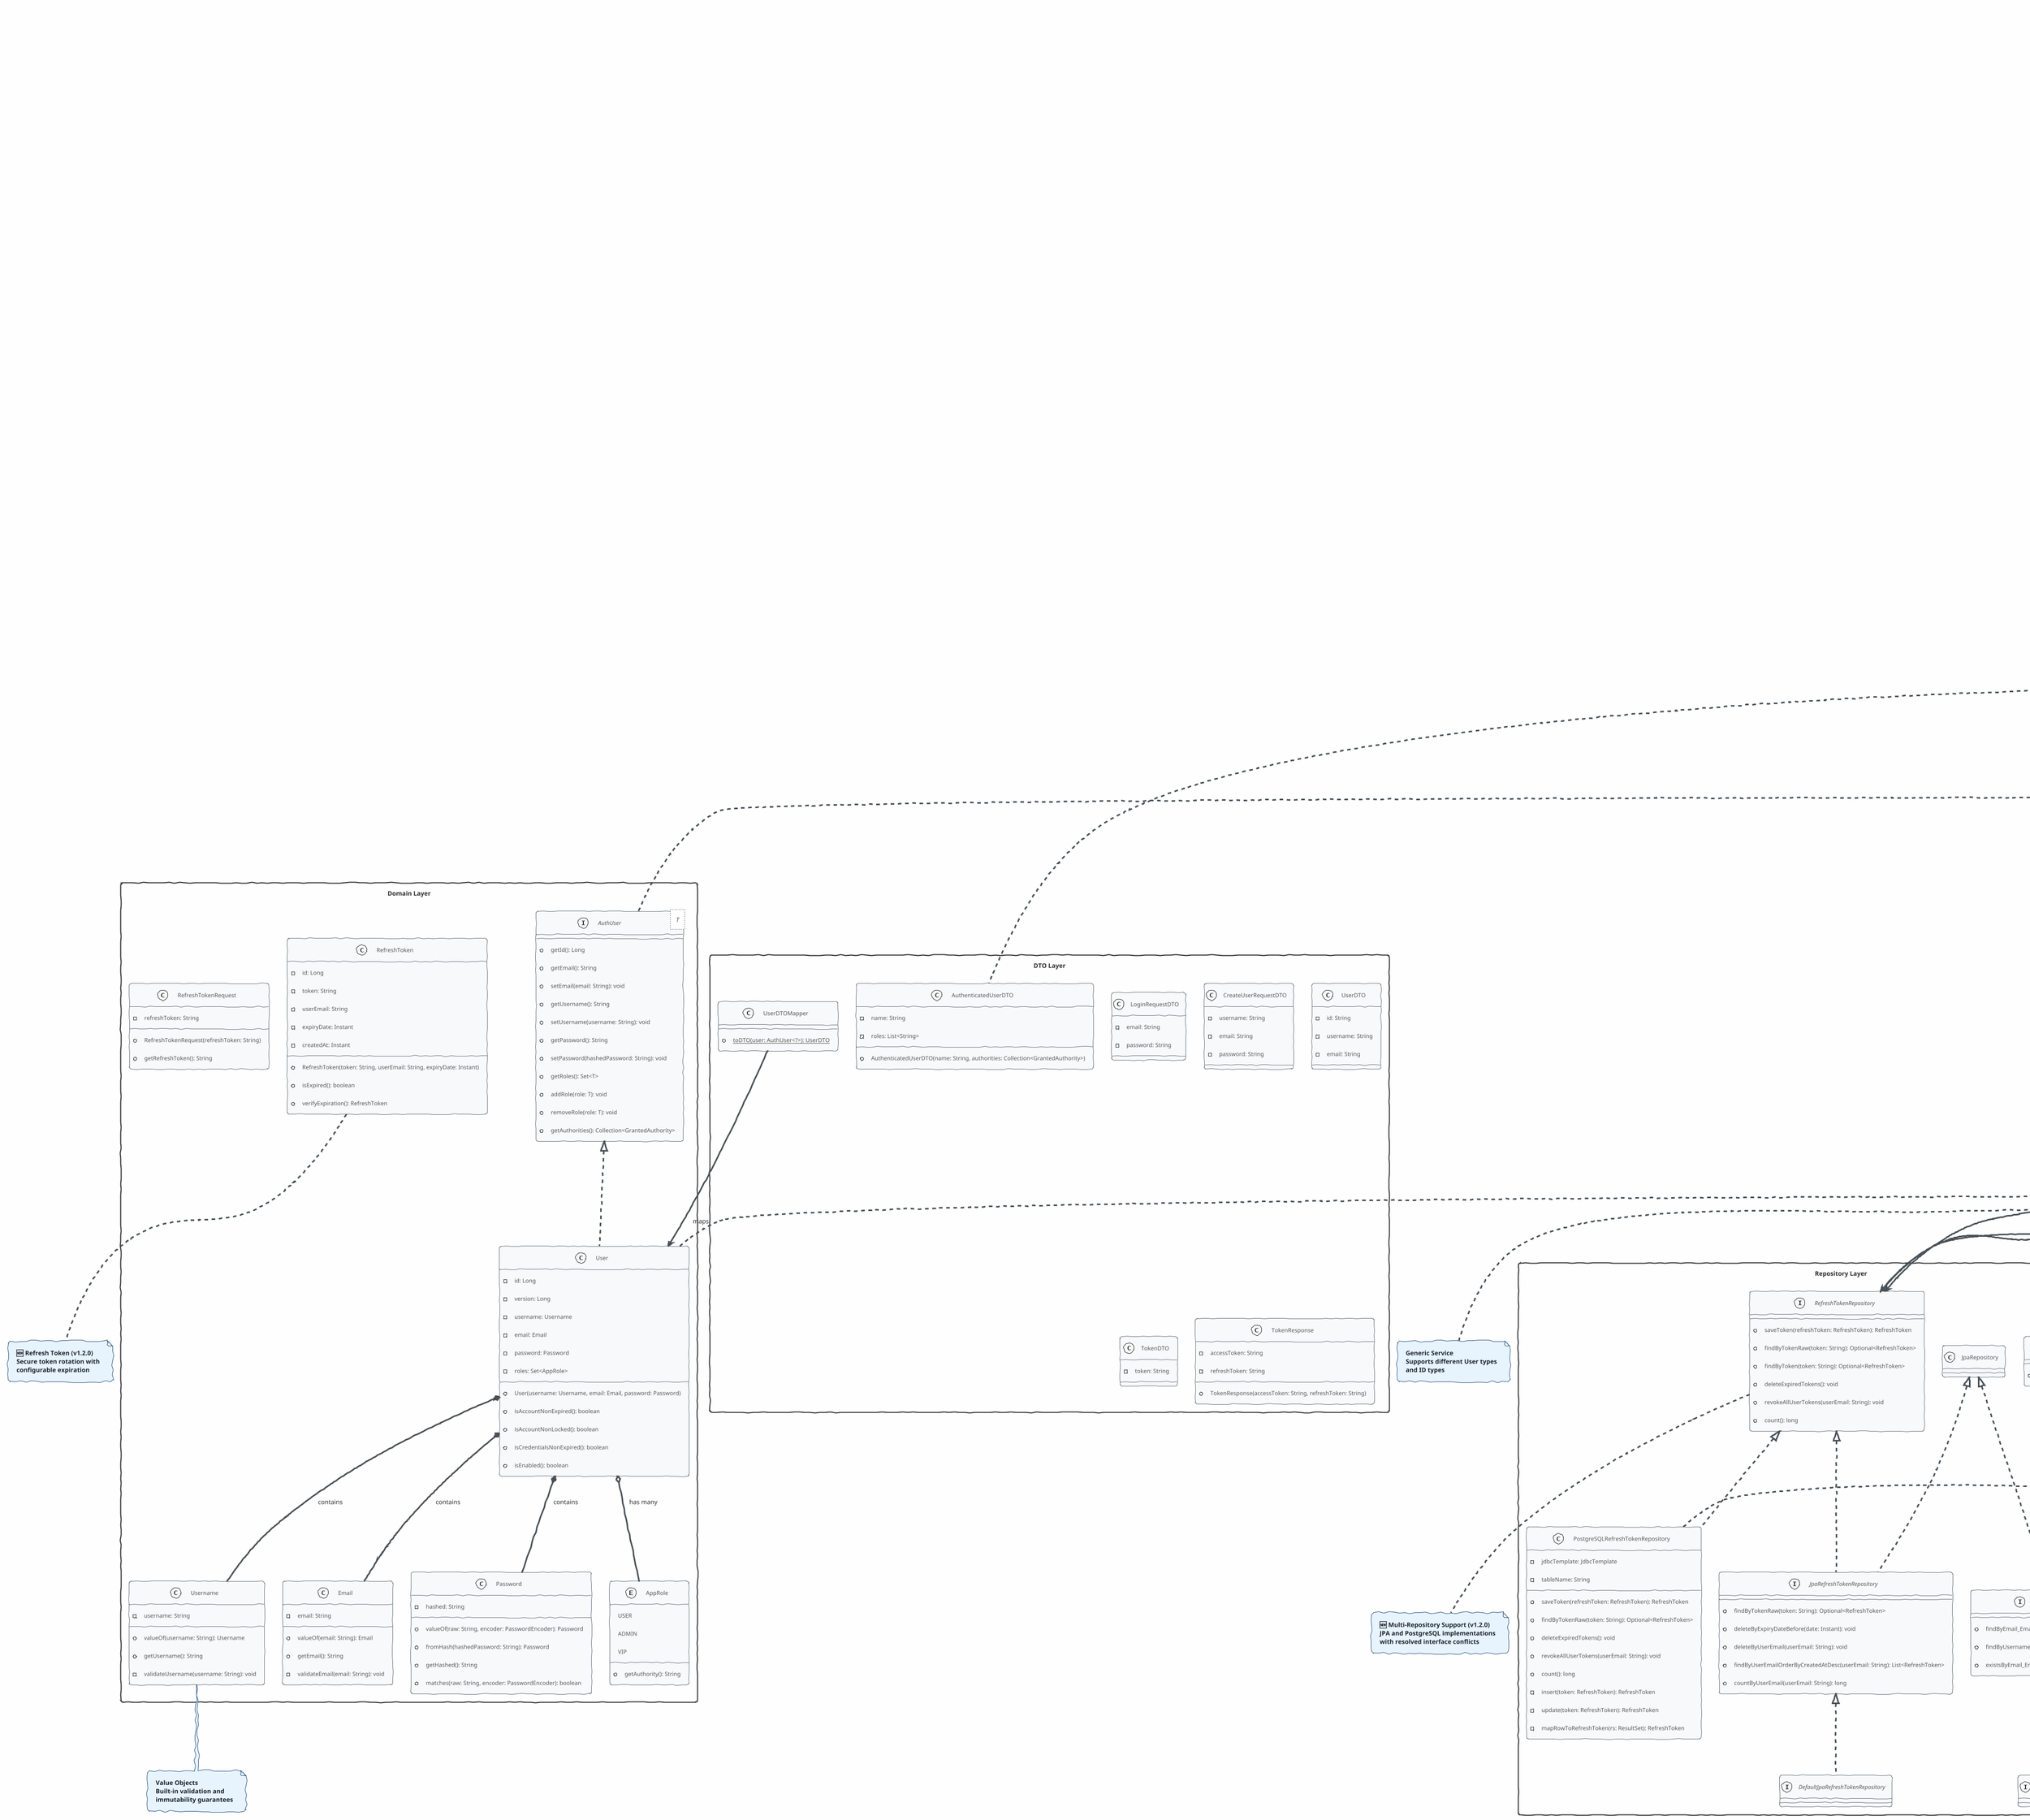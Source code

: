 @startuml Ricardo Auth Spring Boot Starter - Class Diagram

!define SPOTLESS_THEME
!theme sketchy-outline
skinparam backgroundColor #FEFEFE
skinparam classBackgroundColor #F8F9FA
skinparam classBorderColor #6C757D
skinparam arrowColor #495057
skinparam noteBackgroundColor #E8F4FD
skinparam noteBorderColor #2C5282
skinparam noteFontColor #1A202C
skinparam noteFontStyle bold
skinparam padding 10
skinparam classFontSize 11
skinparam packageFontSize 12

title Ricardo Auth Spring Boot Starter\nArchitecture Overview (v2.0.0)

!define DIRECTION left to right

package "Domain Layer" <<Rectangle>> {
    
    interface "AuthUser<T>" as AuthUser {
        +getId(): Long
        +getEmail(): String
        +setEmail(email: String): void
        +getUsername(): String
        +setUsername(username: String): void
        +getPassword(): String
        +setPassword(hashedPassword: String): void
        +getRoles(): Set<T>
        +addRole(role: T): void
        +removeRole(role: T): void
        +getAuthorities(): Collection<GrantedAuthority>
    }
    
    class User {
        -id: Long
        -version: Long
        -username: Username
        -email: Email
        -password: Password
        -roles: Set<AppRole>
        +User(username: Username, email: Email, password: Password)
        +isAccountNonExpired(): boolean
        +isAccountNonLocked(): boolean
        +isCredentialsNonExpired(): boolean
        +isEnabled(): boolean
    }
    
    class Username {
        -username: String
        +valueOf(username: String): Username
        +getUsername(): String
        -validateUsername(username: String): void
    }
    
    class Email {
        -email: String
        +valueOf(email: String): Email
        +getEmail(): String
        -validateEmail(email: String): void
    }
    
    class Password {
        -hashed: String
        +valueOf(raw: String, encoder: PasswordEncoder): Password
        +fromHash(hashedPassword: String): Password
        +getHashed(): String
        +matches(raw: String, encoder: PasswordEncoder): boolean
    }
    
    enum AppRole {
        USER
        ADMIN
        VIP
        +getAuthority(): String
    }
    
    ' NEW: Refresh Token Domain
    class RefreshToken {
        -id: Long
        -token: String
        -userEmail: String
        -expiryDate: Instant
        -createdAt: Instant
        +RefreshToken(token: String, userEmail: String, expiryDate: Instant)
        +isExpired(): boolean
        +verifyExpiration(): RefreshToken
    }
    
    class RefreshTokenRequest {
        -refreshToken: String
        +RefreshTokenRequest(refreshToken: String)
        +getRefreshToken(): String
    }
    
    User .up.|> AuthUser
    User *-- Username : contains
    User *-- Email : contains
    User *-- Password : contains
    User o-- AppRole : has many
}

package "Core Interfaces" <<Rectangle>> {
    
    interface "UserService<T, ID>" as UserService {
        +createUser(user: T): T
        +getUserById(id: ID): T
        +getUserByEmail(email: String): T
        +getUserByUsername(username: String): T
        +emailExists(email: String): boolean
        +usernameExists(username: String): boolean
        +updateUser(id: ID, user: T): T
        +deleteUser(id: ID): void
        +getAllUsers(): List<T>
    }
    
    interface JwtService {
        +generateAccessToken(subject: String, authorities: Collection<GrantedAuthority>): String
        +extractSubject(token: String): String
        +isTokenValid(token: String): boolean
        +isTokenValid(token: String, email: String): boolean
    }
    
    interface PasswordPolicyService {
        +validatePassword(password: String): boolean
        +generateSecurePassword(): String
    }
    
    interface AuthenticatedUser {
        +getName(): String
        +getRoles(): List<String>
    }
    
    ' NEW: Refresh Token Service
    interface "RefreshTokenService<U, ID>" as RefreshTokenService {
        +createRefreshToken(user: U): RefreshToken
        +findByToken(token: String): Optional<RefreshToken>
        +verifyExpiration(token: RefreshToken): RefreshToken
        +deleteByToken(token: String): void
        +deleteAllByUserEmail(userEmail: String): void
    }
}


package "Repository Layer" <<Rectangle>> {
    
    interface "UserRepository<U, ID>" as UserRepository {
        +findByEmail(email: String): Optional<U>
    }
    
    interface "UserJpaRepository<U, ID>" as UserJpaRepository {
        +findByEmail_Email(email: String): Optional<U>
        +findByUsername_Username(username: String): Optional<U>
        +existsByEmail_Email(email: String): boolean
    }
    
    interface DefaultUserJpaRepository {
        ' Inherits from UserJpaRepository
    }
    
    ' NEW: Refresh Token Repository Architecture
    interface RefreshTokenRepository {
        +saveToken(refreshToken: RefreshToken): RefreshToken
        +findByTokenRaw(token: String): Optional<RefreshToken>
        +findByToken(token: String): Optional<RefreshToken>
        +deleteExpiredTokens(): void
        +revokeAllUserTokens(userEmail: String): void
        +count(): long
    }
    
    interface JpaRefreshTokenRepository {
        +findByTokenRaw(token: String): Optional<RefreshToken>
        +deleteByExpiryDateBefore(date: Instant): void
        +deleteByUserEmail(userEmail: String): void
        +findByUserEmailOrderByCreatedAtDesc(userEmail: String): List<RefreshToken>
        +countByUserEmail(userEmail: String): long
    }
    
    interface DefaultJpaRefreshTokenRepository {
        ' Inherits from JpaRefreshTokenRepository
    }
    
    class PostgreSQLRefreshTokenRepository {
        -jdbcTemplate: JdbcTemplate
        -tableName: String
        +saveToken(refreshToken: RefreshToken): RefreshToken
        +findByTokenRaw(token: String): Optional<RefreshToken>
        +deleteExpiredTokens(): void
        +revokeAllUserTokens(userEmail: String): void
        +count(): long
        -insert(token: RefreshToken): RefreshToken
        -update(token: RefreshToken): RefreshToken
        -mapRowToRefreshToken(rs: ResultSet): RefreshToken
    }
    
    UserJpaRepository .up.|> UserRepository
    UserJpaRepository .up.|> JpaRepository
    DefaultUserJpaRepository .up.|> UserJpaRepository
    JpaRefreshTokenRepository .up.|> RefreshTokenRepository
    JpaRefreshTokenRepository .up.|> JpaRepository
    DefaultJpaRefreshTokenRepository .up.|> JpaRefreshTokenRepository
    PostgreSQLRefreshTokenRepository .up.|> RefreshTokenRepository
}

package "Controller Layer" <<Rectangle>> {
    
    class AuthController {
        -jwtService: JwtService
        -authenticationManager: AuthenticationManager
        -refreshTokenService: RefreshTokenService
        -blocklist: TokenBlocklist
        +login(request: LoginRequestDTO, response: HttpServletResponse): ResponseEntity
        +refresh(refreshTokenCookie: String, response: HttpServletResponse): ResponseEntity
        +logout(response: HttpServletResponse): ResponseEntity
        +revokeToken(token: String): ResponseEntity
        +getAuthenticatedUser(authentication: Authentication): ResponseEntity<AuthenticatedUserDTO>
    }
    
    class UserController {
        -userService: UserService<User, Long>
        -passwordEncoder: PasswordEncoder
        -passwordPolicyService: PasswordPolicyService
        +createUser(request: CreateUserRequestDTO): ResponseEntity<UserDTO>
        +getUserById(id: Long): ResponseEntity<UserDTO>
        +getUserByEmail(email: String): ResponseEntity<UserDTO>
        +updateUser(id: Long, request: CreateUserRequestDTO): ResponseEntity<UserDTO>
        +deleteUser(id: Long): ResponseEntity<Void>
    }
    
}

package "DTO Layer" <<Rectangle>> {
    
    class LoginRequestDTO {
        -email: String
        -password: String
    }
    
    class CreateUserRequestDTO {
        -username: String
        -email: String
        -password: String
    }
    
    class UserDTO {
        -id: String
        -username: String
        -email: String
    }
    
    class TokenDTO {
        -token: String
    }
    
    ' NEW: Updated for refresh tokens
    class TokenResponse {
        -accessToken: String
        -refreshToken: String
        +TokenResponse(accessToken: String, refreshToken: String)
    }
    
    class AuthenticatedUserDTO {
        -name: String
        -roles: List<String>
        +AuthenticatedUserDTO(name: String, authorities: Collection<GrantedAuthority>)
    }
    
    class UserDTOMapper {
        +{static} toDTO(user: AuthUser<?>): UserDTO
    }
    
    AuthenticatedUserDTO .up.|> AuthenticatedUser
}

package "Security Configuration" <<Rectangle>> {
    
    class SecurityConfig {
        -jwtAuthFilter: JwtAuthFilter
        -userDetailsService: UserDetailsService
        +filterChain(http: HttpSecurity): SecurityFilterChain
        +authenticationManager(config: AuthenticationConfiguration): AuthenticationManager
        +passwordEncoder(): PasswordEncoder
    }
    
    class JwtAuthFilter {
        -jwtService: JwtService
        -tokenBlocklist: TokenBlocklist
        +doFilterInternal(request: HttpServletRequest, response: HttpServletResponse, filterChain: FilterChain): void
        ' Extracts JWT from access_token cookie
    }
    
    JwtAuthFilter .up.|> OncePerRequestFilter
}

package "Auto Configuration" <<Rectangle>> {
    
    class AuthAutoConfiguration {
        +jwtService(): JwtService
        +passwordPolicyService(authProperties: AuthProperties): PasswordPolicyService
        +userService(userRepository: UserRepository, passwordPolicy: PasswordPolicyService): UserService<User, Long>
        +refreshTokenService(refreshTokenRepository: RefreshTokenRepository, userService: UserService, authProperties: AuthProperties): RefreshTokenService
        +refreshTokenCleanupService(refreshTokenRepository: RefreshTokenRepository, authProperties: AuthProperties): RefreshTokenCleanupService
        +userDetailsService(userRepository: UserRepository): UserDetailsServiceImpl
        +jwtAuthFilter(jwtService: JwtService): JwtAuthFilter
        +authController(jwtService: JwtService, authManager: AuthenticationManager, refreshTokenService: RefreshTokenService): AuthController
        +userController(userService: UserService<User, Long>, passwordEncoder: PasswordEncoder, passwordPolicyService: PasswordPolicyService): UserController
        +postgresqlRefreshTokenRepository(dataSource: DataSource, authProperties: AuthProperties): PostgreSQLRefreshTokenRepository
    }
    
    class AuthProperties {
        -enabled: boolean
        -jwt: Jwt
        -refreshTokens: RefreshTokens
        -passwordPolicy: PasswordPolicy
        -controllers: Controllers
    }
    
    class "AuthProperties.Jwt" as JwtProps {
        -secret: String
        -accessTokenExpiration: long
        -refreshTokenExpiration: long
    }
    
    ' NEW: Refresh Token Configuration
    class "AuthProperties.RefreshTokens" as RefreshTokensProps {
        -enabled: boolean
        -maxTokensPerUser: int
        -rotateOnRefresh: boolean
        -cleanupInterval: long
        -autoCleanup: boolean
        -repository: Repository
    }
    
    class "AuthProperties.RefreshTokens.Repository" as RepositoryProps {
        -type: RefreshTokenRepositoryType
        -database: Database
    }
    
    class "AuthProperties.PasswordPolicy" as PasswordPolicyProps {
        -minLength: int
        -maxLength: int
        -requireUppercase: boolean
        -requireLowercase: boolean
        -requireDigits: boolean
        -requireSpecialChars: boolean
        -specialCharacters: String
        -preventCommonPasswords: boolean
        -commonPasswordsFilePath: String
    }
    
    class "AuthProperties.Controllers" as ControllersProps {
        -auth: Controller
        -user: Controller
    }
    
    enum RefreshTokenRepositoryType {
        JPA
        POSTGRESQL
    }
    
    AuthProperties *-- JwtProps
    AuthProperties *-- RefreshTokensProps
    AuthProperties *-- PasswordPolicyProps
    AuthProperties *-- ControllersProps
    RefreshTokensProps *-- RepositoryProps
    RepositoryProps --> RefreshTokenRepositoryType

}

package "Exception Handling" <<Rectangle>> {
    
    class GlobalExceptionHandler {
        +handleDuplicateResourceException(ex: DuplicateResourceException): ResponseEntity<ErrorResponse>
        +handleResourceNotFoundException(ex: ResourceNotFoundException): ResponseEntity<ErrorResponse>
        +handleTokenExpiredException(ex: TokenExpiredException): ResponseEntity<ErrorResponse>
        +handleValidationException(ex: MethodArgumentNotValidException): ResponseEntity<ErrorResponse>
        +handleGenericException(ex: Exception): ResponseEntity<ErrorResponse>
    }
    
    class DuplicateResourceException {
        +DuplicateResourceException(message: String)
    }
    
    class ResourceNotFoundException {
        +ResourceNotFoundException(message: String)
    }
    
    ' NEW: Token Exception
    class TokenExpiredException {
        +TokenExpiredException(message: String)
    }
    
    class ErrorResponse {
        -message: String
        -timestamp: LocalDateTime
    }
}

package "Service Layer" <<Rectangle>> {

    class UserServiceImpl {
        -userRepository: UserRepository
        +createUser(user: User): User
        +getUserByEmail(email: String): User
        +emailExists(email: String): boolean
        +usernameExists(username: String): boolean
        +updateUser(id: Long, user: User): User
        +deleteUser(id: Long): void
        +getAllUsers(): List<User>
    }

    class JwtServiceImpl {
        -secret: String
        -accessTokenExpiration: long
        -key: Key
        +generateAccessToken(subject: String, authorities: Collection<GrantedAuthority>): String
        +isTokenValid(token: String, email: String): boolean
        -createToken(claims: Map<String, Object>, subject: String): String
        -getKey(): Key
    }

    class PasswordPolicy {
        -authProperties: AuthProperties
        -minLength: int
        -maxLength: int
        -requireUpperCase: boolean
        -requireLowerCase: boolean
        -requireDigit: boolean
        -requireSpecialChar: boolean
        -specialCharacters: String
        -preventCommonPasswords: boolean
        -commonPasswords: Set<String>
        +PasswordPolicy(authProperties: AuthProperties)
        +validatePassword(password: String): boolean
        +generateSecurePassword(): String
        -loadCommonPasswords(): Set<String>
        -validateLength(password: String): void
        -validateCharacterRequirements(password: String): void
        -validateCommonPassword(password: String): void
    }

    class UserDetailsServiceImpl {
        -userService: UserService<User, Long>
        +loadUserByUsername(email: String): UserDetails
    }

    ' NEW: Refresh Token Service Implementation
    class RefreshTokenServiceImpl {
        -refreshTokenRepository: RefreshTokenRepository
        -userService: UserService
        -authProperties: AuthProperties
        +createRefreshToken(user: AuthUser): RefreshToken
        +findByToken(token: String): Optional<RefreshToken>
        +verifyExpiration(token: RefreshToken): RefreshToken
        +deleteByToken(token: String): void
        +deleteAllByUserEmail(userEmail: String): void
    }

    ' NEW: Refresh Token Cleanup Service
    class RefreshTokenCleanupService {
        -refreshTokenRepository: RefreshTokenRepository
        -authProperties: AuthProperties
        +cleanupExpiredTokens(): void
        +cleanupExpiredTokensForUser(userEmail: String): void
    }

    UserServiceImpl .up.|> UserService
    JwtServiceImpl .up.|> JwtService
    PasswordPolicy .up.|> PasswordPolicyService
    UserDetailsServiceImpl .up.|> UserDetailsService
    RefreshTokenServiceImpl .up.|> RefreshTokenService
    UserServiceImpl --> PasswordPolicyService : validates passwords
    RefreshTokenServiceImpl --> UserService : uses
    RefreshTokenCleanupService --> RefreshTokenRepository : cleans up
}


' Relationships
UserServiceImpl --> UserRepository : uses
UserDetailsServiceImpl --> UserService : uses
AuthController --> JwtService : uses
AuthController --> RefreshTokenService : uses
UserController --> UserService : uses
UserController --> PasswordPolicyService : uses
JwtAuthFilter --> JwtService : uses
SecurityConfig --> JwtAuthFilter : configures
UserDTOMapper --> User : maps
RefreshTokenCleanupService --> RefreshTokenRepository : uses
RefreshTokenServiceImpl --> RefreshTokenRepository : uses

' Notes with better styling
note right of AuthUser #E8F4FD
  **Generic Interface**
  Allows custom role types and
  enables polymorphic behavior
end note

note right of User #E8F4FD
  **UserDetails Implementation**
  Integrates with Spring Security
  for authentication
end note

note bottom of Username #E8F4FD
  **Value Objects**
  Built-in validation and
  immutability guarantees
end note

note bottom of RefreshToken #E8F4FD
  **🆕 Refresh Token (v1.2.0)**
  Secure token rotation with
  configurable expiration
end note

note bottom of RefreshTokenRepository #E8F4FD
  **🆕 Multi-Repository Support (v1.2.0)**
  JPA and PostgreSQL implementations
  with resolved interface conflicts
end note

note bottom of UserServiceImpl #E8F4FD
  **Generic Service**
  Supports different User types
  and ID types
end note

note top of AuthAutoConfiguration #E8F4FD
  **Auto-Configuration**
  Automatically configures beans
  when starter is included
end note



note right of RefreshTokenServiceImpl #E8F4FD
  **🆕 Refresh Token Service (v1.2.0)**
  Manages token lifecycle with
  automatic cleanup and rotation
end note

note right of PostgreSQLRefreshTokenRepository #E8F4FD
  **🆕 PostgreSQL Repository (v1.2.0)**
  Native queries with proper
  timestamp handling
end note

' NEW: Blocklist and Rate Limiter interfaces and implementations
package "Blocklist & Rate Limiter" <<Rectangle>> {
    interface TokenBlocklist {
        +revoke(token: String): void
        +isRevoked(token: String): boolean
    }
    class InMemoryTokenBlocklist {
        +revoke(token: String): void
        +isRevoked(token: String): boolean
    }
    class RedisTokenBlockList {
        +revoke(token: String): void
        +isRevoked(token: String): boolean
    }
    interface RateLimiter {
        +isEnabled(): boolean
        +allowRequest(key: String): boolean
    }
    class InMemoryRateLimiter {
        +isEnabled(): boolean
        +allowRequest(key: String): boolean
    }
    class RedisRateLimiter {
        +isEnabled(): boolean
        +allowRequest(key: String): boolean
    }
    TokenBlocklist <|.. InMemoryTokenBlocklist
    TokenBlocklist <|.. RedisTokenBlockList
    RateLimiter <|.. InMemoryRateLimiter
    RateLimiter <|.. RedisRateLimiter
}





' Add notes for cookie-based token handling and security
note right of AuthController #E8F4FD
  **Cookie-based Auth (v2.0.0)**
  All tokens are set and read via
  secure, HttpOnly cookies only.
  Includes /api/auth/revoke endpoint
  for admin token revocation.
end note

note right of TokenBlocklist #E8F4FD
  **Blocklist (v2.0.0)**
  Supports in-memory and Redis
  for token revocation.
end note

note right of RateLimiter #E8F4FD
  **Rate Limiting (v2.0.0)**
  In-memory and Redis implementations
  for per-user/IP request limiting.
end note

note right of JwtAuthFilter #E8F4FD
  **JWT via Cookie**
  Extracts JWT from access_token cookie
  for all protected endpoints.
end note

@enduml